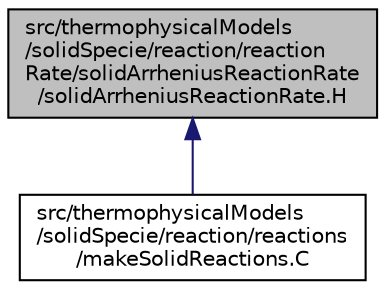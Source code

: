digraph "src/thermophysicalModels/solidSpecie/reaction/reactionRate/solidArrheniusReactionRate/solidArrheniusReactionRate.H"
{
  bgcolor="transparent";
  edge [fontname="Helvetica",fontsize="10",labelfontname="Helvetica",labelfontsize="10"];
  node [fontname="Helvetica",fontsize="10",shape=record];
  Node1 [label="src/thermophysicalModels\l/solidSpecie/reaction/reaction\lRate/solidArrheniusReactionRate\l/solidArrheniusReactionRate.H",height=0.2,width=0.4,color="black", fillcolor="grey75", style="filled", fontcolor="black"];
  Node1 -> Node2 [dir="back",color="midnightblue",fontsize="10",style="solid",fontname="Helvetica"];
  Node2 [label="src/thermophysicalModels\l/solidSpecie/reaction/reactions\l/makeSolidReactions.C",height=0.2,width=0.4,color="black",URL="$a10234.html"];
}
